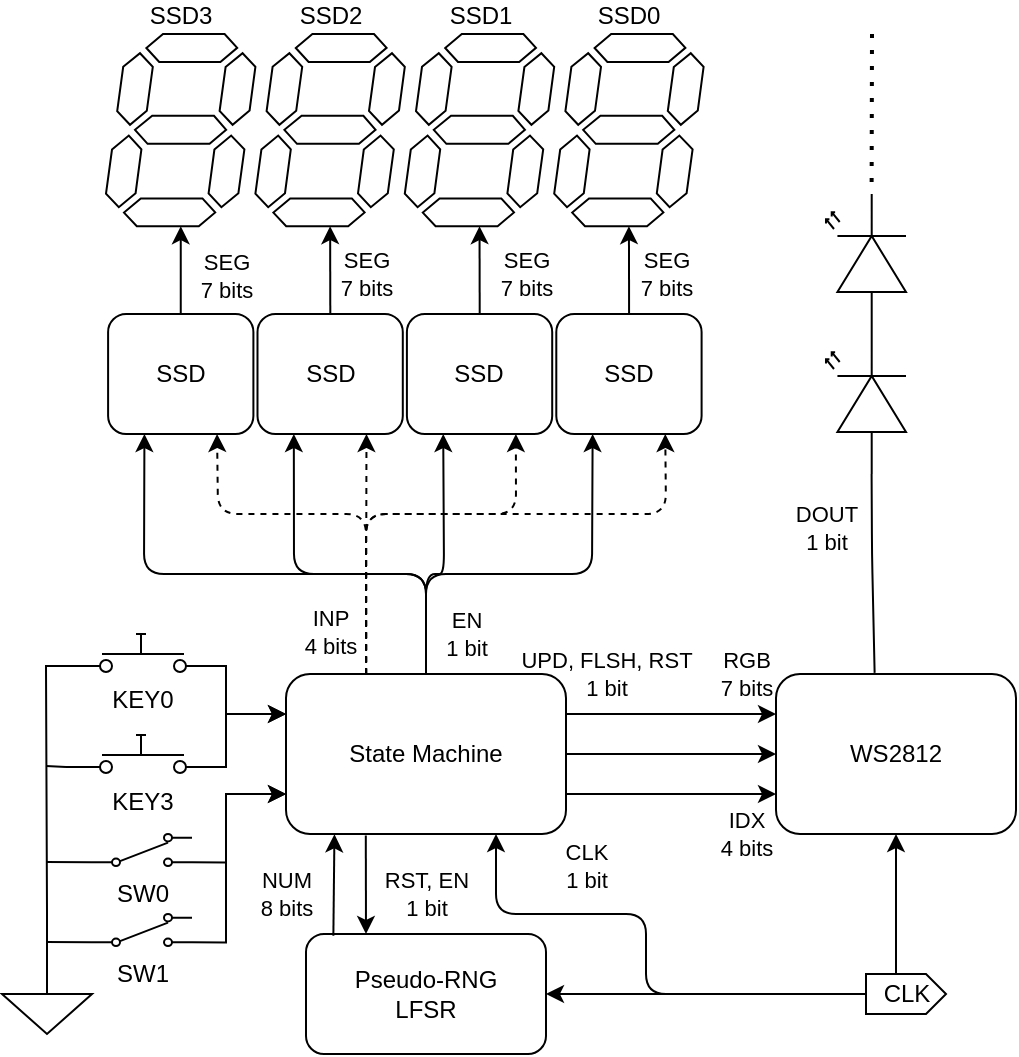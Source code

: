 <mxfile version="13.9.9" type="device" pages="2"><diagram id="1tjb2ZXq04pUINUWNGO6" name="Structure"><mxGraphModel dx="1235" dy="602" grid="1" gridSize="10" guides="1" tooltips="1" connect="1" arrows="1" fold="1" page="1" pageScale="1" pageWidth="827" pageHeight="1169" math="0" shadow="0"><root><mxCell id="0"/><mxCell id="1" parent="0"/><mxCell id="lqT8CYI5bMU8EREEWWFk-6" style="edgeStyle=orthogonalEdgeStyle;rounded=0;orthogonalLoop=1;jettySize=auto;html=1;exitX=1;exitY=0.84;exitDx=0;exitDy=0;exitPerimeter=0;entryX=0;entryY=0.25;entryDx=0;entryDy=0;" edge="1" parent="1" source="WSCRNW8yHOn5KsAuthBC-13" target="WSCRNW8yHOn5KsAuthBC-75"><mxGeometry relative="1" as="geometry"><Array as="points"><mxPoint x="700" y="376"/><mxPoint x="700" y="400"/></Array></mxGeometry></mxCell><mxCell id="WSCRNW8yHOn5KsAuthBC-13" value="KEY0" style="pointerEvents=1;verticalLabelPosition=bottom;shadow=0;dashed=0;align=center;html=1;verticalAlign=top;shape=mxgraph.electrical.electro-mechanical.push_switch_no;" parent="1" vertex="1"><mxGeometry x="620" y="360" width="75" height="19" as="geometry"/></mxCell><mxCell id="WSCRNW8yHOn5KsAuthBC-17" style="edgeStyle=orthogonalEdgeStyle;rounded=0;orthogonalLoop=1;jettySize=auto;html=1;exitX=0.5;exitY=0;exitDx=0;exitDy=0;exitPerimeter=0;entryX=0;entryY=0.84;entryDx=0;entryDy=0;entryPerimeter=0;endArrow=none;endFill=0;" parent="1" source="WSCRNW8yHOn5KsAuthBC-18" target="WSCRNW8yHOn5KsAuthBC-13" edge="1"><mxGeometry relative="1" as="geometry"><Array as="points"><mxPoint x="610" y="499"/><mxPoint x="610" y="401"/></Array></mxGeometry></mxCell><mxCell id="WSCRNW8yHOn5KsAuthBC-18" value="" style="pointerEvents=1;verticalLabelPosition=bottom;shadow=0;dashed=0;align=center;html=1;verticalAlign=top;shape=mxgraph.electrical.signal_sources.signal_ground;" parent="1" vertex="1"><mxGeometry x="588" y="530" width="45" height="30" as="geometry"/></mxCell><mxCell id="WSCRNW8yHOn5KsAuthBC-67" value="" style="edgeStyle=orthogonalEdgeStyle;curved=1;rounded=0;orthogonalLoop=1;jettySize=auto;html=1;" parent="1" source="WSCRNW8yHOn5KsAuthBC-63" target="WSCRNW8yHOn5KsAuthBC-19" edge="1"><mxGeometry relative="1" as="geometry"/></mxCell><mxCell id="WSCRNW8yHOn5KsAuthBC-71" value="SEG&lt;br&gt;7 bits" style="edgeLabel;html=1;align=center;verticalAlign=middle;resizable=0;points=[];" parent="WSCRNW8yHOn5KsAuthBC-67" vertex="1" connectable="0"><mxGeometry x="-0.283" relative="1" as="geometry"><mxPoint x="22.55" y="-4.16" as="offset"/></mxGeometry></mxCell><mxCell id="WSCRNW8yHOn5KsAuthBC-19" value="SSD3" style="verticalLabelPosition=top;shadow=0;dashed=0;align=center;html=1;verticalAlign=bottom;shape=mxgraph.electrical.opto_electronics.7_segment_display;pointerEvents=1;labelPosition=center;" parent="1" vertex="1"><mxGeometry x="640" y="60" width="74.7" height="96.1" as="geometry"/></mxCell><mxCell id="WSCRNW8yHOn5KsAuthBC-68" value="" style="edgeStyle=orthogonalEdgeStyle;curved=1;rounded=0;orthogonalLoop=1;jettySize=auto;html=1;" parent="1" source="WSCRNW8yHOn5KsAuthBC-64" target="WSCRNW8yHOn5KsAuthBC-50" edge="1"><mxGeometry relative="1" as="geometry"/></mxCell><mxCell id="WSCRNW8yHOn5KsAuthBC-72" value="SEG&lt;br&gt;7 bits" style="edgeLabel;html=1;align=center;verticalAlign=middle;resizable=0;points=[];" parent="WSCRNW8yHOn5KsAuthBC-68" vertex="1" connectable="0"><mxGeometry x="-0.366" y="1" relative="1" as="geometry"><mxPoint x="18.86" y="-6.05" as="offset"/></mxGeometry></mxCell><mxCell id="WSCRNW8yHOn5KsAuthBC-50" value="SSD2" style="verticalLabelPosition=top;shadow=0;dashed=0;align=center;html=1;verticalAlign=bottom;shape=mxgraph.electrical.opto_electronics.7_segment_display;pointerEvents=1;labelPosition=center;" parent="1" vertex="1"><mxGeometry x="714.7" y="60" width="74.7" height="96.1" as="geometry"/></mxCell><mxCell id="WSCRNW8yHOn5KsAuthBC-69" value="" style="edgeStyle=orthogonalEdgeStyle;curved=1;rounded=0;orthogonalLoop=1;jettySize=auto;html=1;" parent="1" source="WSCRNW8yHOn5KsAuthBC-65" target="WSCRNW8yHOn5KsAuthBC-51" edge="1"><mxGeometry relative="1" as="geometry"/></mxCell><mxCell id="WSCRNW8yHOn5KsAuthBC-73" value="SEG&lt;br&gt;7 bits" style="edgeLabel;html=1;align=center;verticalAlign=middle;resizable=0;points=[];" parent="WSCRNW8yHOn5KsAuthBC-69" vertex="1" connectable="0"><mxGeometry x="-0.143" y="-2" relative="1" as="geometry"><mxPoint x="21.14" y="-1.11" as="offset"/></mxGeometry></mxCell><mxCell id="WSCRNW8yHOn5KsAuthBC-51" value="SSD1" style="verticalLabelPosition=top;shadow=0;dashed=0;align=center;html=1;verticalAlign=bottom;shape=mxgraph.electrical.opto_electronics.7_segment_display;pointerEvents=1;labelPosition=center;" parent="1" vertex="1"><mxGeometry x="789.4" y="60" width="74.7" height="96.1" as="geometry"/></mxCell><mxCell id="WSCRNW8yHOn5KsAuthBC-70" value="" style="edgeStyle=orthogonalEdgeStyle;curved=1;rounded=0;orthogonalLoop=1;jettySize=auto;html=1;" parent="1" source="WSCRNW8yHOn5KsAuthBC-66" target="WSCRNW8yHOn5KsAuthBC-52" edge="1"><mxGeometry relative="1" as="geometry"/></mxCell><mxCell id="WSCRNW8yHOn5KsAuthBC-74" value="SEG&lt;br&gt;7 bits" style="edgeLabel;html=1;align=center;verticalAlign=middle;resizable=0;points=[];" parent="WSCRNW8yHOn5KsAuthBC-70" vertex="1" connectable="0"><mxGeometry x="0.177" y="-1" relative="1" as="geometry"><mxPoint x="17.56" y="5.73" as="offset"/></mxGeometry></mxCell><mxCell id="WSCRNW8yHOn5KsAuthBC-52" value="SSD0" style="verticalLabelPosition=top;shadow=0;dashed=0;align=center;html=1;verticalAlign=bottom;shape=mxgraph.electrical.opto_electronics.7_segment_display;pointerEvents=1;labelPosition=center;" parent="1" vertex="1"><mxGeometry x="864.1" y="60" width="74.7" height="96.1" as="geometry"/></mxCell><mxCell id="WSCRNW8yHOn5KsAuthBC-63" value="SSD" style="rounded=1;whiteSpace=wrap;html=1;" parent="1" vertex="1"><mxGeometry x="641.05" y="200" width="72.65" height="60" as="geometry"/></mxCell><mxCell id="WSCRNW8yHOn5KsAuthBC-64" value="SSD" style="rounded=1;whiteSpace=wrap;html=1;" parent="1" vertex="1"><mxGeometry x="715.75" y="200" width="72.65" height="60" as="geometry"/></mxCell><mxCell id="WSCRNW8yHOn5KsAuthBC-65" value="SSD" style="rounded=1;whiteSpace=wrap;html=1;" parent="1" vertex="1"><mxGeometry x="790.45" y="200" width="72.65" height="60" as="geometry"/></mxCell><mxCell id="WSCRNW8yHOn5KsAuthBC-66" value="SSD" style="rounded=1;whiteSpace=wrap;html=1;" parent="1" vertex="1"><mxGeometry x="865.15" y="200" width="72.65" height="60" as="geometry"/></mxCell><mxCell id="WSCRNW8yHOn5KsAuthBC-77" value="" style="endArrow=classic;html=1;entryX=0.75;entryY=1;entryDx=0;entryDy=0;exitX=0.287;exitY=0.001;exitDx=0;exitDy=0;dashed=1;exitPerimeter=0;" parent="1" source="WSCRNW8yHOn5KsAuthBC-75" target="WSCRNW8yHOn5KsAuthBC-63" edge="1"><mxGeometry width="50" height="50" relative="1" as="geometry"><mxPoint x="570" y="360" as="sourcePoint"/><mxPoint x="620" y="310" as="targetPoint"/><Array as="points"><mxPoint x="770" y="300"/><mxPoint x="696" y="300"/></Array></mxGeometry></mxCell><mxCell id="WSCRNW8yHOn5KsAuthBC-78" value="" style="endArrow=classic;html=1;entryX=0.25;entryY=1;entryDx=0;entryDy=0;exitX=0.5;exitY=0;exitDx=0;exitDy=0;" parent="1" source="WSCRNW8yHOn5KsAuthBC-75" target="WSCRNW8yHOn5KsAuthBC-63" edge="1"><mxGeometry width="50" height="50" relative="1" as="geometry"><mxPoint x="620" y="380" as="sourcePoint"/><mxPoint x="670" y="330" as="targetPoint"/><Array as="points"><mxPoint x="800" y="330"/><mxPoint x="659" y="330"/></Array></mxGeometry></mxCell><mxCell id="WSCRNW8yHOn5KsAuthBC-79" value="" style="endArrow=classic;html=1;entryX=0.25;entryY=1;entryDx=0;entryDy=0;exitX=0.5;exitY=0;exitDx=0;exitDy=0;" parent="1" source="WSCRNW8yHOn5KsAuthBC-75" target="WSCRNW8yHOn5KsAuthBC-65" edge="1"><mxGeometry width="50" height="50" relative="1" as="geometry"><mxPoint x="580" y="370" as="sourcePoint"/><mxPoint x="630" y="320" as="targetPoint"/><Array as="points"><mxPoint x="800" y="330"/><mxPoint x="809" y="330"/></Array></mxGeometry></mxCell><mxCell id="WSCRNW8yHOn5KsAuthBC-80" value="" style="endArrow=classic;html=1;entryX=0.25;entryY=1;entryDx=0;entryDy=0;" parent="1" target="WSCRNW8yHOn5KsAuthBC-64" edge="1"><mxGeometry width="50" height="50" relative="1" as="geometry"><mxPoint x="800" y="380" as="sourcePoint"/><mxPoint x="640" y="330" as="targetPoint"/><Array as="points"><mxPoint x="800" y="330"/><mxPoint x="734" y="330"/></Array></mxGeometry></mxCell><mxCell id="WSCRNW8yHOn5KsAuthBC-81" value="" style="endArrow=classic;html=1;entryX=0.25;entryY=1;entryDx=0;entryDy=0;" parent="1" target="WSCRNW8yHOn5KsAuthBC-66" edge="1"><mxGeometry width="50" height="50" relative="1" as="geometry"><mxPoint x="800" y="380" as="sourcePoint"/><mxPoint x="920" y="279.5" as="targetPoint"/><Array as="points"><mxPoint x="800" y="330"/><mxPoint x="883" y="330"/></Array></mxGeometry></mxCell><mxCell id="WSCRNW8yHOn5KsAuthBC-82" value="EN&lt;br&gt;1 bit" style="edgeLabel;html=1;align=center;verticalAlign=middle;resizable=0;points=[];" parent="WSCRNW8yHOn5KsAuthBC-81" vertex="1" connectable="0"><mxGeometry x="-0.877" y="-1" relative="1" as="geometry"><mxPoint x="19" y="-7.59" as="offset"/></mxGeometry></mxCell><mxCell id="WSCRNW8yHOn5KsAuthBC-83" value="" style="endArrow=classic;html=1;entryX=0.75;entryY=1;entryDx=0;entryDy=0;dashed=1;" parent="1" target="WSCRNW8yHOn5KsAuthBC-65" edge="1"><mxGeometry width="50" height="50" relative="1" as="geometry"><mxPoint x="770" y="380" as="sourcePoint"/><mxPoint x="1000" y="300" as="targetPoint"/><Array as="points"><mxPoint x="770" y="300"/><mxPoint x="845" y="300"/></Array></mxGeometry></mxCell><mxCell id="WSCRNW8yHOn5KsAuthBC-84" value="" style="endArrow=classic;html=1;entryX=0.75;entryY=1;entryDx=0;entryDy=0;exitX=0.286;exitY=0.007;exitDx=0;exitDy=0;dashed=1;exitPerimeter=0;" parent="1" source="WSCRNW8yHOn5KsAuthBC-75" target="WSCRNW8yHOn5KsAuthBC-66" edge="1"><mxGeometry width="50" height="50" relative="1" as="geometry"><mxPoint x="950" y="350" as="sourcePoint"/><mxPoint x="1000" y="300" as="targetPoint"/><Array as="points"><mxPoint x="770" y="300"/><mxPoint x="920" y="300"/></Array></mxGeometry></mxCell><mxCell id="WSCRNW8yHOn5KsAuthBC-86" value="" style="endArrow=classic;html=1;entryX=0.75;entryY=1;entryDx=0;entryDy=0;dashed=1;" parent="1" target="WSCRNW8yHOn5KsAuthBC-64" edge="1"><mxGeometry width="50" height="50" relative="1" as="geometry"><mxPoint x="770" y="380" as="sourcePoint"/><mxPoint x="410" y="290" as="targetPoint"/></mxGeometry></mxCell><mxCell id="WSCRNW8yHOn5KsAuthBC-87" value="INP&lt;br&gt;4 bits" style="edgeLabel;html=1;align=center;verticalAlign=middle;resizable=0;points=[];" parent="WSCRNW8yHOn5KsAuthBC-86" vertex="1" connectable="0"><mxGeometry x="-0.642" relative="1" as="geometry"><mxPoint x="-17.99" as="offset"/></mxGeometry></mxCell><mxCell id="WSCRNW8yHOn5KsAuthBC-88" value="Pseudo-RNG&lt;br&gt;LFSR" style="rounded=1;whiteSpace=wrap;html=1;" parent="1" vertex="1"><mxGeometry x="740" y="510" width="120" height="60" as="geometry"/></mxCell><mxCell id="WSCRNW8yHOn5KsAuthBC-92" value="" style="endArrow=classic;html=1;exitX=0.114;exitY=0.014;exitDx=0;exitDy=0;exitPerimeter=0;entryX=0.173;entryY=1.002;entryDx=0;entryDy=0;entryPerimeter=0;" parent="1" source="WSCRNW8yHOn5KsAuthBC-88" edge="1" target="WSCRNW8yHOn5KsAuthBC-75"><mxGeometry width="50" height="50" relative="1" as="geometry"><mxPoint x="772.27" y="510.96" as="sourcePoint"/><mxPoint x="755" y="462" as="targetPoint"/><Array as="points"/></mxGeometry></mxCell><mxCell id="WSCRNW8yHOn5KsAuthBC-93" value="NUM&lt;br&gt;8 bits" style="edgeLabel;html=1;align=center;verticalAlign=middle;resizable=0;points=[];" parent="WSCRNW8yHOn5KsAuthBC-92" vertex="1" connectable="0"><mxGeometry x="0.544" y="-2" relative="1" as="geometry"><mxPoint x="-26.1" y="18.34" as="offset"/></mxGeometry></mxCell><mxCell id="WSCRNW8yHOn5KsAuthBC-96" value="WS2812" style="rounded=1;whiteSpace=wrap;html=1;" parent="1" vertex="1"><mxGeometry x="975" y="380" width="120" height="80" as="geometry"/></mxCell><mxCell id="WSCRNW8yHOn5KsAuthBC-98" value="" style="verticalLabelPosition=bottom;shadow=0;dashed=0;align=center;html=1;verticalAlign=top;shape=mxgraph.electrical.opto_electronics.led_2;pointerEvents=1;direction=north;" parent="1" vertex="1"><mxGeometry x="1000" y="210" width="40" height="70" as="geometry"/></mxCell><mxCell id="WSCRNW8yHOn5KsAuthBC-99" value="" style="verticalLabelPosition=bottom;shadow=0;dashed=0;align=center;html=1;verticalAlign=top;shape=mxgraph.electrical.opto_electronics.led_2;pointerEvents=1;direction=north;" parent="1" vertex="1"><mxGeometry x="1000" y="140" width="40" height="70" as="geometry"/></mxCell><mxCell id="WSCRNW8yHOn5KsAuthBC-100" value="" style="endArrow=none;html=1;entryX=0;entryY=0.57;entryDx=0;entryDy=0;entryPerimeter=0;exitX=0.411;exitY=-0.007;exitDx=0;exitDy=0;endFill=0;exitPerimeter=0;" parent="1" source="WSCRNW8yHOn5KsAuthBC-96" target="WSCRNW8yHOn5KsAuthBC-98" edge="1"><mxGeometry width="50" height="50" relative="1" as="geometry"><mxPoint x="1160" y="410" as="sourcePoint"/><mxPoint x="1210" y="360" as="targetPoint"/><Array as="points"><mxPoint x="1023" y="320"/></Array></mxGeometry></mxCell><mxCell id="WSCRNW8yHOn5KsAuthBC-101" value="DOUT&lt;br&gt;1 bit" style="edgeLabel;html=1;align=center;verticalAlign=middle;resizable=0;points=[];" parent="WSCRNW8yHOn5KsAuthBC-100" vertex="1" connectable="0"><mxGeometry x="-0.297" y="-2" relative="1" as="geometry"><mxPoint x="-25.57" y="-37.88" as="offset"/></mxGeometry></mxCell><mxCell id="WSCRNW8yHOn5KsAuthBC-103" value="" style="endArrow=classic;html=1;entryX=0;entryY=0.25;entryDx=0;entryDy=0;exitX=1;exitY=0.25;exitDx=0;exitDy=0;" parent="1" source="WSCRNW8yHOn5KsAuthBC-75" target="WSCRNW8yHOn5KsAuthBC-96" edge="1"><mxGeometry width="50" height="50" relative="1" as="geometry"><mxPoint x="1120" y="470" as="sourcePoint"/><mxPoint x="1170" y="420" as="targetPoint"/></mxGeometry></mxCell><mxCell id="WSCRNW8yHOn5KsAuthBC-104" value="RGB&lt;br&gt;7 bits" style="edgeLabel;html=1;align=center;verticalAlign=middle;resizable=0;points=[];" parent="WSCRNW8yHOn5KsAuthBC-103" vertex="1" connectable="0"><mxGeometry x="-0.496" y="1" relative="1" as="geometry"><mxPoint x="63.33" y="-19" as="offset"/></mxGeometry></mxCell><mxCell id="WSCRNW8yHOn5KsAuthBC-106" value="" style="endArrow=classic;html=1;entryX=0;entryY=0.75;entryDx=0;entryDy=0;exitX=1;exitY=0.75;exitDx=0;exitDy=0;" parent="1" source="WSCRNW8yHOn5KsAuthBC-75" target="WSCRNW8yHOn5KsAuthBC-96" edge="1"><mxGeometry width="50" height="50" relative="1" as="geometry"><mxPoint x="960" y="550" as="sourcePoint"/><mxPoint x="1010" y="500" as="targetPoint"/><Array as="points"><mxPoint x="930" y="440"/></Array></mxGeometry></mxCell><mxCell id="WSCRNW8yHOn5KsAuthBC-107" value="IDX&lt;br&gt;4 bits" style="edgeLabel;html=1;align=center;verticalAlign=middle;resizable=0;points=[];" parent="WSCRNW8yHOn5KsAuthBC-106" vertex="1" connectable="0"><mxGeometry x="-0.45" y="2" relative="1" as="geometry"><mxPoint x="60.95" y="22.0" as="offset"/></mxGeometry></mxCell><mxCell id="WSCRNW8yHOn5KsAuthBC-108" value="" style="endArrow=classic;html=1;exitX=1;exitY=0.5;exitDx=0;exitDy=0;entryX=0;entryY=0.5;entryDx=0;entryDy=0;" parent="1" source="WSCRNW8yHOn5KsAuthBC-75" target="WSCRNW8yHOn5KsAuthBC-96" edge="1"><mxGeometry width="50" height="50" relative="1" as="geometry"><mxPoint x="1140" y="580" as="sourcePoint"/><mxPoint x="974" y="423" as="targetPoint"/></mxGeometry></mxCell><mxCell id="WSCRNW8yHOn5KsAuthBC-109" value="UPD, FLSH, RST&lt;br&gt;1 bit" style="edgeLabel;html=1;align=center;verticalAlign=middle;resizable=0;points=[];" parent="WSCRNW8yHOn5KsAuthBC-108" vertex="1" connectable="0"><mxGeometry x="-0.286" relative="1" as="geometry"><mxPoint x="-17.62" y="-40" as="offset"/></mxGeometry></mxCell><mxCell id="WSCRNW8yHOn5KsAuthBC-114" value="" style="endArrow=none;dashed=1;html=1;dashPattern=1 3;strokeWidth=2;entryX=1;entryY=0.57;entryDx=0;entryDy=0;entryPerimeter=0;" parent="1" target="WSCRNW8yHOn5KsAuthBC-99" edge="1"><mxGeometry width="50" height="50" relative="1" as="geometry"><mxPoint x="1023" y="60" as="sourcePoint"/><mxPoint x="1360" y="340" as="targetPoint"/></mxGeometry></mxCell><mxCell id="WSCRNW8yHOn5KsAuthBC-115" value="" style="endArrow=classic;html=1;entryX=1;entryY=0.5;entryDx=0;entryDy=0;exitX=0;exitY=0.5;exitDx=0;exitDy=0;exitPerimeter=0;" parent="1" source="WSCRNW8yHOn5KsAuthBC-118" target="WSCRNW8yHOn5KsAuthBC-88" edge="1"><mxGeometry width="50" height="50" relative="1" as="geometry"><mxPoint x="930" y="540" as="sourcePoint"/><mxPoint x="960" y="530" as="targetPoint"/></mxGeometry></mxCell><mxCell id="WSCRNW8yHOn5KsAuthBC-116" value="" style="endArrow=classic;html=1;entryX=0.5;entryY=1;entryDx=0;entryDy=0;exitX=0;exitY=0;exitDx=15;exitDy=0;exitPerimeter=0;" parent="1" source="WSCRNW8yHOn5KsAuthBC-118" target="WSCRNW8yHOn5KsAuthBC-96" edge="1"><mxGeometry width="50" height="50" relative="1" as="geometry"><mxPoint x="1035" y="500" as="sourcePoint"/><mxPoint x="1020" y="510" as="targetPoint"/></mxGeometry></mxCell><mxCell id="WSCRNW8yHOn5KsAuthBC-117" value="" style="endArrow=classic;html=1;entryX=0.75;entryY=1;entryDx=0;entryDy=0;exitX=0;exitY=0.5;exitDx=0;exitDy=0;exitPerimeter=0;" parent="1" source="WSCRNW8yHOn5KsAuthBC-118" target="WSCRNW8yHOn5KsAuthBC-75" edge="1"><mxGeometry width="50" height="50" relative="1" as="geometry"><mxPoint x="960" y="500" as="sourcePoint"/><mxPoint x="1110" y="530" as="targetPoint"/><Array as="points"><mxPoint x="910" y="540"/><mxPoint x="910" y="500"/><mxPoint x="835" y="500"/></Array></mxGeometry></mxCell><mxCell id="WSCRNW8yHOn5KsAuthBC-119" value="CLK&lt;br&gt;1 bit" style="edgeLabel;html=1;align=center;verticalAlign=middle;resizable=0;points=[];" parent="WSCRNW8yHOn5KsAuthBC-117" vertex="1" connectable="0"><mxGeometry x="0.184" relative="1" as="geometry"><mxPoint x="-23.2" y="-24" as="offset"/></mxGeometry></mxCell><mxCell id="WSCRNW8yHOn5KsAuthBC-118" value="CLK" style="html=1;shadow=0;dashed=0;align=center;verticalAlign=middle;shape=mxgraph.arrows2.arrow;dy=0;dx=10;notch=0;direction=east;" parent="1" vertex="1"><mxGeometry x="1020" y="530" width="40" height="20" as="geometry"/></mxCell><mxCell id="WSCRNW8yHOn5KsAuthBC-75" value="State Machine" style="rounded=1;whiteSpace=wrap;html=1;" parent="1" vertex="1"><mxGeometry x="730" y="380" width="140" height="80" as="geometry"/></mxCell><mxCell id="lqT8CYI5bMU8EREEWWFk-4" style="edgeStyle=orthogonalEdgeStyle;rounded=0;orthogonalLoop=1;jettySize=auto;html=1;exitX=1;exitY=0.84;exitDx=0;exitDy=0;exitPerimeter=0;entryX=0;entryY=0.25;entryDx=0;entryDy=0;" edge="1" parent="1" source="lqT8CYI5bMU8EREEWWFk-1" target="WSCRNW8yHOn5KsAuthBC-75"><mxGeometry relative="1" as="geometry"><Array as="points"><mxPoint x="700" y="427"/><mxPoint x="700" y="400"/></Array></mxGeometry></mxCell><mxCell id="lqT8CYI5bMU8EREEWWFk-1" value="KEY3" style="pointerEvents=1;verticalLabelPosition=bottom;shadow=0;dashed=0;align=center;html=1;verticalAlign=top;shape=mxgraph.electrical.electro-mechanical.push_switch_no;" vertex="1" parent="1"><mxGeometry x="620" y="410.5" width="75" height="19" as="geometry"/></mxCell><mxCell id="lqT8CYI5bMU8EREEWWFk-3" value="" style="endArrow=none;html=1;entryX=0;entryY=0.84;entryDx=0;entryDy=0;entryPerimeter=0;" edge="1" parent="1" target="lqT8CYI5bMU8EREEWWFk-1"><mxGeometry width="50" height="50" relative="1" as="geometry"><mxPoint x="610" y="426" as="sourcePoint"/><mxPoint x="610" y="426" as="targetPoint"/></mxGeometry></mxCell><mxCell id="lqT8CYI5bMU8EREEWWFk-11" style="edgeStyle=orthogonalEdgeStyle;rounded=0;orthogonalLoop=1;jettySize=auto;html=1;exitX=1;exitY=0.885;exitDx=0;exitDy=0;exitPerimeter=0;" edge="1" parent="1" source="lqT8CYI5bMU8EREEWWFk-5"><mxGeometry relative="1" as="geometry"><mxPoint x="730" y="440" as="targetPoint"/><Array as="points"><mxPoint x="700" y="474"/><mxPoint x="700" y="440"/></Array></mxGeometry></mxCell><mxCell id="lqT8CYI5bMU8EREEWWFk-5" value="SW0" style="pointerEvents=1;verticalLabelPosition=bottom;shadow=0;dashed=0;align=center;html=1;verticalAlign=top;shape=mxgraph.electrical.electro-mechanical.2-way_switch;" vertex="1" parent="1"><mxGeometry x="633" y="460" width="50" height="16" as="geometry"/></mxCell><mxCell id="lqT8CYI5bMU8EREEWWFk-10" style="edgeStyle=orthogonalEdgeStyle;rounded=0;orthogonalLoop=1;jettySize=auto;html=1;exitX=1;exitY=0.885;exitDx=0;exitDy=0;exitPerimeter=0;entryX=0;entryY=0.75;entryDx=0;entryDy=0;" edge="1" parent="1" source="lqT8CYI5bMU8EREEWWFk-7" target="WSCRNW8yHOn5KsAuthBC-75"><mxGeometry relative="1" as="geometry"><Array as="points"><mxPoint x="700" y="514"/><mxPoint x="700" y="440"/></Array></mxGeometry></mxCell><mxCell id="lqT8CYI5bMU8EREEWWFk-7" value="SW1" style="pointerEvents=1;verticalLabelPosition=bottom;shadow=0;dashed=0;align=center;html=1;verticalAlign=top;shape=mxgraph.electrical.electro-mechanical.2-way_switch;" vertex="1" parent="1"><mxGeometry x="633" y="500" width="50" height="16" as="geometry"/></mxCell><mxCell id="lqT8CYI5bMU8EREEWWFk-8" value="" style="endArrow=none;html=1;entryX=0;entryY=0.885;entryDx=0;entryDy=0;entryPerimeter=0;" edge="1" parent="1" target="lqT8CYI5bMU8EREEWWFk-5"><mxGeometry width="50" height="50" relative="1" as="geometry"><mxPoint x="610" y="474" as="sourcePoint"/><mxPoint x="550" y="450" as="targetPoint"/></mxGeometry></mxCell><mxCell id="lqT8CYI5bMU8EREEWWFk-9" value="" style="endArrow=none;html=1;entryX=0;entryY=0.885;entryDx=0;entryDy=0;entryPerimeter=0;" edge="1" parent="1" target="lqT8CYI5bMU8EREEWWFk-7"><mxGeometry width="50" height="50" relative="1" as="geometry"><mxPoint x="610" y="514" as="sourcePoint"/><mxPoint x="540" y="470" as="targetPoint"/></mxGeometry></mxCell><mxCell id="WSCRNW8yHOn5KsAuthBC-90" value="" style="endArrow=classic;html=1;entryX=0.25;entryY=0;entryDx=0;entryDy=0;exitX=0.285;exitY=1.01;exitDx=0;exitDy=0;exitPerimeter=0;" parent="1" source="WSCRNW8yHOn5KsAuthBC-75" target="WSCRNW8yHOn5KsAuthBC-88" edge="1"><mxGeometry width="50" height="50" relative="1" as="geometry"><mxPoint x="910" y="530" as="sourcePoint"/><mxPoint x="960" y="480" as="targetPoint"/><Array as="points"/></mxGeometry></mxCell><mxCell id="WSCRNW8yHOn5KsAuthBC-91" value="RST, EN&lt;br&gt;1 bit" style="edgeLabel;html=1;align=center;verticalAlign=middle;resizable=0;points=[];" parent="WSCRNW8yHOn5KsAuthBC-90" vertex="1" connectable="0"><mxGeometry x="-0.409" y="2" relative="1" as="geometry"><mxPoint x="28.07" y="14.8" as="offset"/></mxGeometry></mxCell></root></mxGraphModel></diagram><diagram id="I-QmEtIM3zx0TGkrb1aM" name="State-Transition-Diagram"><mxGraphModel dx="857" dy="498" grid="1" gridSize="10" guides="1" tooltips="1" connect="1" arrows="1" fold="1" page="1" pageScale="1" pageWidth="827" pageHeight="1169" math="0" shadow="0"><root><mxCell id="3ZRxVlrD0KlC8S1qyZ3e-0"/><mxCell id="3ZRxVlrD0KlC8S1qyZ3e-1" parent="3ZRxVlrD0KlC8S1qyZ3e-0"/><mxCell id="3ZRxVlrD0KlC8S1qyZ3e-2" value="IDLE&lt;br&gt;rng_en = '0'&lt;br&gt;ssd_en = '0'&lt;br&gt;led_en = '0'" style="rounded=1;whiteSpace=wrap;html=1;" vertex="1" parent="3ZRxVlrD0KlC8S1qyZ3e-1"><mxGeometry x="120" y="120" width="120" height="60" as="geometry"/></mxCell><mxCell id="jlGvVTlxtFV9wLV_mzfP-0" value="BTN_WAIT&lt;br&gt;rng_en = '1'" style="rounded=1;whiteSpace=wrap;html=1;" vertex="1" parent="3ZRxVlrD0KlC8S1qyZ3e-1"><mxGeometry x="320" y="120" width="120" height="60" as="geometry"/></mxCell><mxCell id="p0xscH6DXVoMcOPdF2dK-1" value="RND_DELAY&lt;br&gt;Count until n random&lt;br&gt;milliseconds have&amp;nbsp;&lt;br&gt;passed&lt;br&gt;rng_en = '0'" style="rounded=1;whiteSpace=wrap;html=1;" vertex="1" parent="3ZRxVlrD0KlC8S1qyZ3e-1"><mxGeometry x="320" y="220" width="120" height="80" as="geometry"/></mxCell><mxCell id="p0xscH6DXVoMcOPdF2dK-2" value="COUNTING&lt;br&gt;led_en = '1'&lt;br&gt;led_idx += 1&lt;br&gt;upd, flsh = '1'" style="rounded=1;whiteSpace=wrap;html=1;" vertex="1" parent="3ZRxVlrD0KlC8S1qyZ3e-1"><mxGeometry x="320" y="340" width="120" height="60" as="geometry"/></mxCell><mxCell id="p0xscH6DXVoMcOPdF2dK-3" value="BTN_WAIT&lt;br&gt;show response time&lt;br&gt;ssd_en = '1'" style="rounded=1;whiteSpace=wrap;html=1;" vertex="1" parent="3ZRxVlrD0KlC8S1qyZ3e-1"><mxGeometry x="120" y="340" width="120" height="60" as="geometry"/></mxCell><mxCell id="NFr7wTamUyjDdsloVJ8R-1" value="" style="endArrow=classic;html=1;entryX=0;entryY=0.5;entryDx=0;entryDy=0;exitX=1;exitY=0.5;exitDx=0;exitDy=0;" edge="1" parent="3ZRxVlrD0KlC8S1qyZ3e-1" source="3ZRxVlrD0KlC8S1qyZ3e-2" target="jlGvVTlxtFV9wLV_mzfP-0"><mxGeometry width="50" height="50" relative="1" as="geometry"><mxPoint x="160" y="280" as="sourcePoint"/><mxPoint x="210" y="230" as="targetPoint"/></mxGeometry></mxCell><mxCell id="NFr7wTamUyjDdsloVJ8R-2" value="KEY0 = '0'" style="edgeLabel;html=1;align=center;verticalAlign=middle;resizable=0;points=[];" vertex="1" connectable="0" parent="NFr7wTamUyjDdsloVJ8R-1"><mxGeometry x="-0.434" y="3" relative="1" as="geometry"><mxPoint x="17.24" y="-7" as="offset"/></mxGeometry></mxCell><mxCell id="NFr7wTamUyjDdsloVJ8R-3" value="" style="endArrow=classic;html=1;entryX=0.5;entryY=0;entryDx=0;entryDy=0;exitX=0.5;exitY=1;exitDx=0;exitDy=0;" edge="1" parent="3ZRxVlrD0KlC8S1qyZ3e-1" source="jlGvVTlxtFV9wLV_mzfP-0" target="p0xscH6DXVoMcOPdF2dK-1"><mxGeometry width="50" height="50" relative="1" as="geometry"><mxPoint x="140" y="300" as="sourcePoint"/><mxPoint x="190" y="250" as="targetPoint"/></mxGeometry></mxCell><mxCell id="NFr7wTamUyjDdsloVJ8R-4" value="KEY0 = '1'" style="edgeLabel;html=1;align=center;verticalAlign=middle;resizable=0;points=[];" vertex="1" connectable="0" parent="NFr7wTamUyjDdsloVJ8R-3"><mxGeometry x="0.396" relative="1" as="geometry"><mxPoint x="-40" y="-15.17" as="offset"/></mxGeometry></mxCell><mxCell id="NFr7wTamUyjDdsloVJ8R-6" value="" style="endArrow=classic;html=1;entryX=0.5;entryY=0;entryDx=0;entryDy=0;exitX=0.5;exitY=1;exitDx=0;exitDy=0;" edge="1" parent="3ZRxVlrD0KlC8S1qyZ3e-1" source="p0xscH6DXVoMcOPdF2dK-1" target="p0xscH6DXVoMcOPdF2dK-2"><mxGeometry width="50" height="50" relative="1" as="geometry"><mxPoint x="540" y="330" as="sourcePoint"/><mxPoint x="590" y="280" as="targetPoint"/></mxGeometry></mxCell><mxCell id="NFr7wTamUyjDdsloVJ8R-7" value="CNT = DELAY" style="edgeLabel;html=1;align=center;verticalAlign=middle;resizable=0;points=[];" vertex="1" connectable="0" parent="NFr7wTamUyjDdsloVJ8R-6"><mxGeometry x="0.272" y="-1" relative="1" as="geometry"><mxPoint x="-39" y="-1.72" as="offset"/></mxGeometry></mxCell><mxCell id="NFr7wTamUyjDdsloVJ8R-9" value="" style="endArrow=classic;html=1;entryX=1;entryY=0.5;entryDx=0;entryDy=0;exitX=0;exitY=0.5;exitDx=0;exitDy=0;" edge="1" parent="3ZRxVlrD0KlC8S1qyZ3e-1" source="p0xscH6DXVoMcOPdF2dK-2" target="p0xscH6DXVoMcOPdF2dK-3"><mxGeometry width="50" height="50" relative="1" as="geometry"><mxPoint x="250" y="500" as="sourcePoint"/><mxPoint x="300" y="450" as="targetPoint"/></mxGeometry></mxCell><mxCell id="NFr7wTamUyjDdsloVJ8R-10" value="KEY0 = '0'" style="edgeLabel;html=1;align=center;verticalAlign=middle;resizable=0;points=[];" vertex="1" connectable="0" parent="NFr7wTamUyjDdsloVJ8R-9"><mxGeometry x="0.434" y="2" relative="1" as="geometry"><mxPoint x="17.24" y="8" as="offset"/></mxGeometry></mxCell><mxCell id="NFr7wTamUyjDdsloVJ8R-11" value="" style="endArrow=classic;html=1;exitX=0.5;exitY=0;exitDx=0;exitDy=0;entryX=0.5;entryY=1;entryDx=0;entryDy=0;" edge="1" parent="3ZRxVlrD0KlC8S1qyZ3e-1" source="p0xscH6DXVoMcOPdF2dK-3" target="3ZRxVlrD0KlC8S1qyZ3e-2"><mxGeometry width="50" height="50" relative="1" as="geometry"><mxPoint x="140" y="300" as="sourcePoint"/><mxPoint x="190" y="250" as="targetPoint"/></mxGeometry></mxCell><mxCell id="NFr7wTamUyjDdsloVJ8R-12" value="KEY0 = '1'" style="edgeLabel;html=1;align=center;verticalAlign=middle;resizable=0;points=[];" vertex="1" connectable="0" parent="NFr7wTamUyjDdsloVJ8R-11"><mxGeometry x="-0.419" y="3" relative="1" as="geometry"><mxPoint x="33" y="-33.79" as="offset"/></mxGeometry></mxCell><mxCell id="NFr7wTamUyjDdsloVJ8R-13" style="edgeStyle=orthogonalEdgeStyle;curved=1;rounded=0;orthogonalLoop=1;jettySize=auto;html=1;exitX=1;exitY=0.5;exitDx=0;exitDy=0;entryX=0.5;entryY=1;entryDx=0;entryDy=0;endArrow=none;endFill=0;startArrow=classicThin;startFill=1;" edge="1" parent="3ZRxVlrD0KlC8S1qyZ3e-1" source="p0xscH6DXVoMcOPdF2dK-2" target="p0xscH6DXVoMcOPdF2dK-2"><mxGeometry relative="1" as="geometry"><Array as="points"><mxPoint x="470" y="370"/><mxPoint x="470" y="450"/><mxPoint x="380" y="450"/></Array></mxGeometry></mxCell><mxCell id="NFr7wTamUyjDdsloVJ8R-14" value="CNT = PERIOD" style="edgeLabel;html=1;align=center;verticalAlign=middle;resizable=0;points=[];" vertex="1" connectable="0" parent="NFr7wTamUyjDdsloVJ8R-13"><mxGeometry x="-0.207" y="-11" relative="1" as="geometry"><mxPoint x="-119.03" y="-9.28" as="offset"/></mxGeometry></mxCell></root></mxGraphModel></diagram></mxfile>